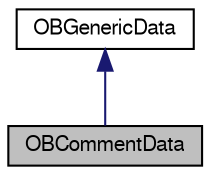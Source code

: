 digraph G
{
  edge [fontname="FreeSans",fontsize="10",labelfontname="FreeSans",labelfontsize="10"];
  node [fontname="FreeSans",fontsize="10",shape=record];
  Node1 [label="OBCommentData",height=0.2,width=0.4,color="black", fillcolor="grey75", style="filled" fontcolor="black"];
  Node2 -> Node1 [dir=back,color="midnightblue",fontsize="10",style="solid",fontname="FreeSans"];
  Node2 [label="OBGenericData",height=0.2,width=0.4,color="black", fillcolor="white", style="filled",URL="$classOpenBabel_1_1OBGenericData.shtml",tooltip="Base class for generic data."];
}
